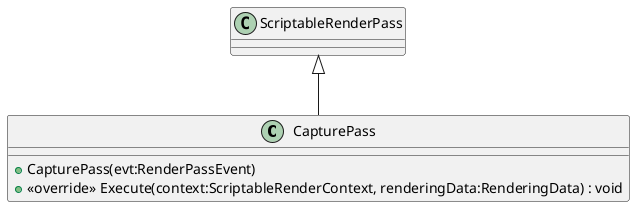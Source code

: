 @startuml
class CapturePass {
    + CapturePass(evt:RenderPassEvent)
    + <<override>> Execute(context:ScriptableRenderContext, renderingData:RenderingData) : void
}
ScriptableRenderPass <|-- CapturePass
@enduml
